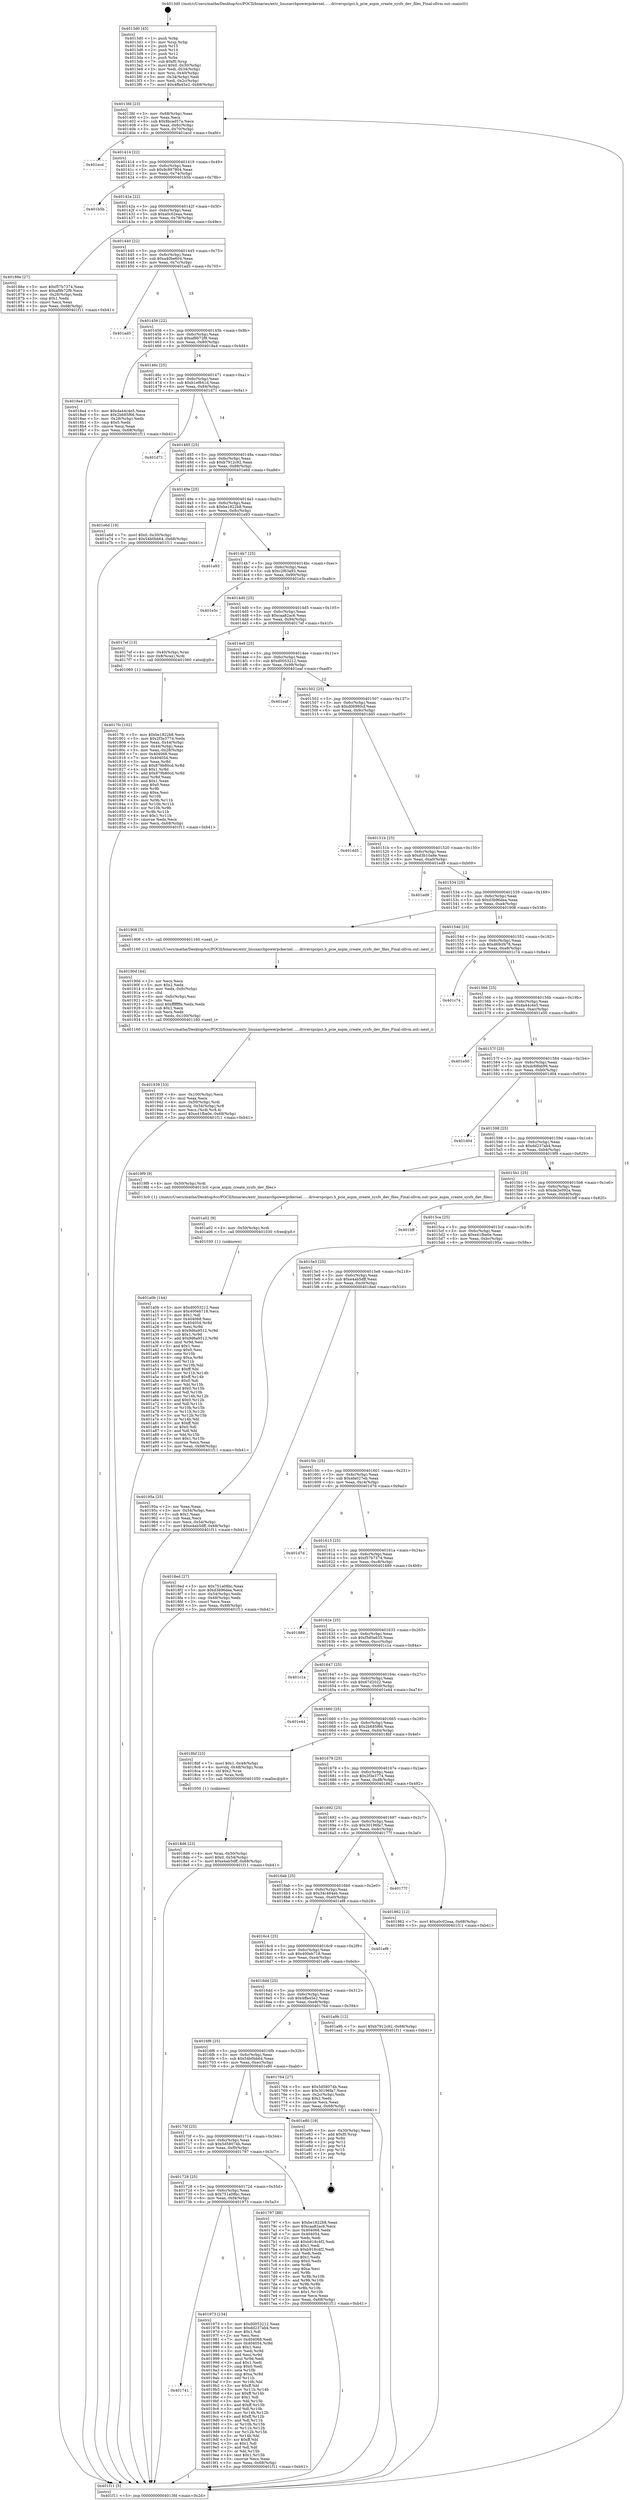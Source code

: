 digraph "0x4013d0" {
  label = "0x4013d0 (/mnt/c/Users/mathe/Desktop/tcc/POCII/binaries/extr_linuxarchpowerpckernel......driverspcipci.h_pcie_aspm_create_sysfs_dev_files_Final-ollvm.out::main(0))"
  labelloc = "t"
  node[shape=record]

  Entry [label="",width=0.3,height=0.3,shape=circle,fillcolor=black,style=filled]
  "0x4013fd" [label="{
     0x4013fd [23]\l
     | [instrs]\l
     &nbsp;&nbsp;0x4013fd \<+3\>: mov -0x68(%rbp),%eax\l
     &nbsp;&nbsp;0x401400 \<+2\>: mov %eax,%ecx\l
     &nbsp;&nbsp;0x401402 \<+6\>: sub $0x8bcad57a,%ecx\l
     &nbsp;&nbsp;0x401408 \<+3\>: mov %eax,-0x6c(%rbp)\l
     &nbsp;&nbsp;0x40140b \<+3\>: mov %ecx,-0x70(%rbp)\l
     &nbsp;&nbsp;0x40140e \<+6\>: je 0000000000401ecd \<main+0xafd\>\l
  }"]
  "0x401ecd" [label="{
     0x401ecd\l
  }", style=dashed]
  "0x401414" [label="{
     0x401414 [22]\l
     | [instrs]\l
     &nbsp;&nbsp;0x401414 \<+5\>: jmp 0000000000401419 \<main+0x49\>\l
     &nbsp;&nbsp;0x401419 \<+3\>: mov -0x6c(%rbp),%eax\l
     &nbsp;&nbsp;0x40141c \<+5\>: sub $0x9c897804,%eax\l
     &nbsp;&nbsp;0x401421 \<+3\>: mov %eax,-0x74(%rbp)\l
     &nbsp;&nbsp;0x401424 \<+6\>: je 0000000000401b5b \<main+0x78b\>\l
  }"]
  Exit [label="",width=0.3,height=0.3,shape=circle,fillcolor=black,style=filled,peripheries=2]
  "0x401b5b" [label="{
     0x401b5b\l
  }", style=dashed]
  "0x40142a" [label="{
     0x40142a [22]\l
     | [instrs]\l
     &nbsp;&nbsp;0x40142a \<+5\>: jmp 000000000040142f \<main+0x5f\>\l
     &nbsp;&nbsp;0x40142f \<+3\>: mov -0x6c(%rbp),%eax\l
     &nbsp;&nbsp;0x401432 \<+5\>: sub $0xa0c02eaa,%eax\l
     &nbsp;&nbsp;0x401437 \<+3\>: mov %eax,-0x78(%rbp)\l
     &nbsp;&nbsp;0x40143a \<+6\>: je 000000000040186e \<main+0x49e\>\l
  }"]
  "0x401a0b" [label="{
     0x401a0b [144]\l
     | [instrs]\l
     &nbsp;&nbsp;0x401a0b \<+5\>: mov $0xd0053212,%eax\l
     &nbsp;&nbsp;0x401a10 \<+5\>: mov $0x400eb718,%ecx\l
     &nbsp;&nbsp;0x401a15 \<+2\>: mov $0x1,%dl\l
     &nbsp;&nbsp;0x401a17 \<+7\>: mov 0x404068,%esi\l
     &nbsp;&nbsp;0x401a1e \<+8\>: mov 0x404054,%r8d\l
     &nbsp;&nbsp;0x401a26 \<+3\>: mov %esi,%r9d\l
     &nbsp;&nbsp;0x401a29 \<+7\>: sub $0x9d6a9512,%r9d\l
     &nbsp;&nbsp;0x401a30 \<+4\>: sub $0x1,%r9d\l
     &nbsp;&nbsp;0x401a34 \<+7\>: add $0x9d6a9512,%r9d\l
     &nbsp;&nbsp;0x401a3b \<+4\>: imul %r9d,%esi\l
     &nbsp;&nbsp;0x401a3f \<+3\>: and $0x1,%esi\l
     &nbsp;&nbsp;0x401a42 \<+3\>: cmp $0x0,%esi\l
     &nbsp;&nbsp;0x401a45 \<+4\>: sete %r10b\l
     &nbsp;&nbsp;0x401a49 \<+4\>: cmp $0xa,%r8d\l
     &nbsp;&nbsp;0x401a4d \<+4\>: setl %r11b\l
     &nbsp;&nbsp;0x401a51 \<+3\>: mov %r10b,%bl\l
     &nbsp;&nbsp;0x401a54 \<+3\>: xor $0xff,%bl\l
     &nbsp;&nbsp;0x401a57 \<+3\>: mov %r11b,%r14b\l
     &nbsp;&nbsp;0x401a5a \<+4\>: xor $0xff,%r14b\l
     &nbsp;&nbsp;0x401a5e \<+3\>: xor $0x0,%dl\l
     &nbsp;&nbsp;0x401a61 \<+3\>: mov %bl,%r15b\l
     &nbsp;&nbsp;0x401a64 \<+4\>: and $0x0,%r15b\l
     &nbsp;&nbsp;0x401a68 \<+3\>: and %dl,%r10b\l
     &nbsp;&nbsp;0x401a6b \<+3\>: mov %r14b,%r12b\l
     &nbsp;&nbsp;0x401a6e \<+4\>: and $0x0,%r12b\l
     &nbsp;&nbsp;0x401a72 \<+3\>: and %dl,%r11b\l
     &nbsp;&nbsp;0x401a75 \<+3\>: or %r10b,%r15b\l
     &nbsp;&nbsp;0x401a78 \<+3\>: or %r11b,%r12b\l
     &nbsp;&nbsp;0x401a7b \<+3\>: xor %r12b,%r15b\l
     &nbsp;&nbsp;0x401a7e \<+3\>: or %r14b,%bl\l
     &nbsp;&nbsp;0x401a81 \<+3\>: xor $0xff,%bl\l
     &nbsp;&nbsp;0x401a84 \<+3\>: or $0x0,%dl\l
     &nbsp;&nbsp;0x401a87 \<+2\>: and %dl,%bl\l
     &nbsp;&nbsp;0x401a89 \<+3\>: or %bl,%r15b\l
     &nbsp;&nbsp;0x401a8c \<+4\>: test $0x1,%r15b\l
     &nbsp;&nbsp;0x401a90 \<+3\>: cmovne %ecx,%eax\l
     &nbsp;&nbsp;0x401a93 \<+3\>: mov %eax,-0x68(%rbp)\l
     &nbsp;&nbsp;0x401a96 \<+5\>: jmp 0000000000401f11 \<main+0xb41\>\l
  }"]
  "0x40186e" [label="{
     0x40186e [27]\l
     | [instrs]\l
     &nbsp;&nbsp;0x40186e \<+5\>: mov $0xf57b7374,%eax\l
     &nbsp;&nbsp;0x401873 \<+5\>: mov $0xaf9b72f9,%ecx\l
     &nbsp;&nbsp;0x401878 \<+3\>: mov -0x28(%rbp),%edx\l
     &nbsp;&nbsp;0x40187b \<+3\>: cmp $0x1,%edx\l
     &nbsp;&nbsp;0x40187e \<+3\>: cmovl %ecx,%eax\l
     &nbsp;&nbsp;0x401881 \<+3\>: mov %eax,-0x68(%rbp)\l
     &nbsp;&nbsp;0x401884 \<+5\>: jmp 0000000000401f11 \<main+0xb41\>\l
  }"]
  "0x401440" [label="{
     0x401440 [22]\l
     | [instrs]\l
     &nbsp;&nbsp;0x401440 \<+5\>: jmp 0000000000401445 \<main+0x75\>\l
     &nbsp;&nbsp;0x401445 \<+3\>: mov -0x6c(%rbp),%eax\l
     &nbsp;&nbsp;0x401448 \<+5\>: sub $0xa40be604,%eax\l
     &nbsp;&nbsp;0x40144d \<+3\>: mov %eax,-0x7c(%rbp)\l
     &nbsp;&nbsp;0x401450 \<+6\>: je 0000000000401ad5 \<main+0x705\>\l
  }"]
  "0x401a02" [label="{
     0x401a02 [9]\l
     | [instrs]\l
     &nbsp;&nbsp;0x401a02 \<+4\>: mov -0x50(%rbp),%rdi\l
     &nbsp;&nbsp;0x401a06 \<+5\>: call 0000000000401030 \<free@plt\>\l
     | [calls]\l
     &nbsp;&nbsp;0x401030 \{1\} (unknown)\l
  }"]
  "0x401ad5" [label="{
     0x401ad5\l
  }", style=dashed]
  "0x401456" [label="{
     0x401456 [22]\l
     | [instrs]\l
     &nbsp;&nbsp;0x401456 \<+5\>: jmp 000000000040145b \<main+0x8b\>\l
     &nbsp;&nbsp;0x40145b \<+3\>: mov -0x6c(%rbp),%eax\l
     &nbsp;&nbsp;0x40145e \<+5\>: sub $0xaf9b72f9,%eax\l
     &nbsp;&nbsp;0x401463 \<+3\>: mov %eax,-0x80(%rbp)\l
     &nbsp;&nbsp;0x401466 \<+6\>: je 00000000004018a4 \<main+0x4d4\>\l
  }"]
  "0x401741" [label="{
     0x401741\l
  }", style=dashed]
  "0x4018a4" [label="{
     0x4018a4 [27]\l
     | [instrs]\l
     &nbsp;&nbsp;0x4018a4 \<+5\>: mov $0xda44c4e5,%eax\l
     &nbsp;&nbsp;0x4018a9 \<+5\>: mov $0x2b685f66,%ecx\l
     &nbsp;&nbsp;0x4018ae \<+3\>: mov -0x28(%rbp),%edx\l
     &nbsp;&nbsp;0x4018b1 \<+3\>: cmp $0x0,%edx\l
     &nbsp;&nbsp;0x4018b4 \<+3\>: cmove %ecx,%eax\l
     &nbsp;&nbsp;0x4018b7 \<+3\>: mov %eax,-0x68(%rbp)\l
     &nbsp;&nbsp;0x4018ba \<+5\>: jmp 0000000000401f11 \<main+0xb41\>\l
  }"]
  "0x40146c" [label="{
     0x40146c [25]\l
     | [instrs]\l
     &nbsp;&nbsp;0x40146c \<+5\>: jmp 0000000000401471 \<main+0xa1\>\l
     &nbsp;&nbsp;0x401471 \<+3\>: mov -0x6c(%rbp),%eax\l
     &nbsp;&nbsp;0x401474 \<+5\>: sub $0xb1ef641d,%eax\l
     &nbsp;&nbsp;0x401479 \<+6\>: mov %eax,-0x84(%rbp)\l
     &nbsp;&nbsp;0x40147f \<+6\>: je 0000000000401d71 \<main+0x9a1\>\l
  }"]
  "0x401973" [label="{
     0x401973 [134]\l
     | [instrs]\l
     &nbsp;&nbsp;0x401973 \<+5\>: mov $0xd0053212,%eax\l
     &nbsp;&nbsp;0x401978 \<+5\>: mov $0xdd237ab4,%ecx\l
     &nbsp;&nbsp;0x40197d \<+2\>: mov $0x1,%dl\l
     &nbsp;&nbsp;0x40197f \<+2\>: xor %esi,%esi\l
     &nbsp;&nbsp;0x401981 \<+7\>: mov 0x404068,%edi\l
     &nbsp;&nbsp;0x401988 \<+8\>: mov 0x404054,%r8d\l
     &nbsp;&nbsp;0x401990 \<+3\>: sub $0x1,%esi\l
     &nbsp;&nbsp;0x401993 \<+3\>: mov %edi,%r9d\l
     &nbsp;&nbsp;0x401996 \<+3\>: add %esi,%r9d\l
     &nbsp;&nbsp;0x401999 \<+4\>: imul %r9d,%edi\l
     &nbsp;&nbsp;0x40199d \<+3\>: and $0x1,%edi\l
     &nbsp;&nbsp;0x4019a0 \<+3\>: cmp $0x0,%edi\l
     &nbsp;&nbsp;0x4019a3 \<+4\>: sete %r10b\l
     &nbsp;&nbsp;0x4019a7 \<+4\>: cmp $0xa,%r8d\l
     &nbsp;&nbsp;0x4019ab \<+4\>: setl %r11b\l
     &nbsp;&nbsp;0x4019af \<+3\>: mov %r10b,%bl\l
     &nbsp;&nbsp;0x4019b2 \<+3\>: xor $0xff,%bl\l
     &nbsp;&nbsp;0x4019b5 \<+3\>: mov %r11b,%r14b\l
     &nbsp;&nbsp;0x4019b8 \<+4\>: xor $0xff,%r14b\l
     &nbsp;&nbsp;0x4019bc \<+3\>: xor $0x1,%dl\l
     &nbsp;&nbsp;0x4019bf \<+3\>: mov %bl,%r15b\l
     &nbsp;&nbsp;0x4019c2 \<+4\>: and $0xff,%r15b\l
     &nbsp;&nbsp;0x4019c6 \<+3\>: and %dl,%r10b\l
     &nbsp;&nbsp;0x4019c9 \<+3\>: mov %r14b,%r12b\l
     &nbsp;&nbsp;0x4019cc \<+4\>: and $0xff,%r12b\l
     &nbsp;&nbsp;0x4019d0 \<+3\>: and %dl,%r11b\l
     &nbsp;&nbsp;0x4019d3 \<+3\>: or %r10b,%r15b\l
     &nbsp;&nbsp;0x4019d6 \<+3\>: or %r11b,%r12b\l
     &nbsp;&nbsp;0x4019d9 \<+3\>: xor %r12b,%r15b\l
     &nbsp;&nbsp;0x4019dc \<+3\>: or %r14b,%bl\l
     &nbsp;&nbsp;0x4019df \<+3\>: xor $0xff,%bl\l
     &nbsp;&nbsp;0x4019e2 \<+3\>: or $0x1,%dl\l
     &nbsp;&nbsp;0x4019e5 \<+2\>: and %dl,%bl\l
     &nbsp;&nbsp;0x4019e7 \<+3\>: or %bl,%r15b\l
     &nbsp;&nbsp;0x4019ea \<+4\>: test $0x1,%r15b\l
     &nbsp;&nbsp;0x4019ee \<+3\>: cmovne %ecx,%eax\l
     &nbsp;&nbsp;0x4019f1 \<+3\>: mov %eax,-0x68(%rbp)\l
     &nbsp;&nbsp;0x4019f4 \<+5\>: jmp 0000000000401f11 \<main+0xb41\>\l
  }"]
  "0x401d71" [label="{
     0x401d71\l
  }", style=dashed]
  "0x401485" [label="{
     0x401485 [25]\l
     | [instrs]\l
     &nbsp;&nbsp;0x401485 \<+5\>: jmp 000000000040148a \<main+0xba\>\l
     &nbsp;&nbsp;0x40148a \<+3\>: mov -0x6c(%rbp),%eax\l
     &nbsp;&nbsp;0x40148d \<+5\>: sub $0xb7912c92,%eax\l
     &nbsp;&nbsp;0x401492 \<+6\>: mov %eax,-0x88(%rbp)\l
     &nbsp;&nbsp;0x401498 \<+6\>: je 0000000000401e6d \<main+0xa9d\>\l
  }"]
  "0x401939" [label="{
     0x401939 [33]\l
     | [instrs]\l
     &nbsp;&nbsp;0x401939 \<+6\>: mov -0x100(%rbp),%ecx\l
     &nbsp;&nbsp;0x40193f \<+3\>: imul %eax,%ecx\l
     &nbsp;&nbsp;0x401942 \<+4\>: mov -0x50(%rbp),%rdi\l
     &nbsp;&nbsp;0x401946 \<+4\>: movslq -0x54(%rbp),%r8\l
     &nbsp;&nbsp;0x40194a \<+4\>: mov %ecx,(%rdi,%r8,4)\l
     &nbsp;&nbsp;0x40194e \<+7\>: movl $0xe41fbe0e,-0x68(%rbp)\l
     &nbsp;&nbsp;0x401955 \<+5\>: jmp 0000000000401f11 \<main+0xb41\>\l
  }"]
  "0x401e6d" [label="{
     0x401e6d [19]\l
     | [instrs]\l
     &nbsp;&nbsp;0x401e6d \<+7\>: movl $0x0,-0x30(%rbp)\l
     &nbsp;&nbsp;0x401e74 \<+7\>: movl $0x54b0bb64,-0x68(%rbp)\l
     &nbsp;&nbsp;0x401e7b \<+5\>: jmp 0000000000401f11 \<main+0xb41\>\l
  }"]
  "0x40149e" [label="{
     0x40149e [25]\l
     | [instrs]\l
     &nbsp;&nbsp;0x40149e \<+5\>: jmp 00000000004014a3 \<main+0xd3\>\l
     &nbsp;&nbsp;0x4014a3 \<+3\>: mov -0x6c(%rbp),%eax\l
     &nbsp;&nbsp;0x4014a6 \<+5\>: sub $0xbe1822b8,%eax\l
     &nbsp;&nbsp;0x4014ab \<+6\>: mov %eax,-0x8c(%rbp)\l
     &nbsp;&nbsp;0x4014b1 \<+6\>: je 0000000000401e93 \<main+0xac3\>\l
  }"]
  "0x40190d" [label="{
     0x40190d [44]\l
     | [instrs]\l
     &nbsp;&nbsp;0x40190d \<+2\>: xor %ecx,%ecx\l
     &nbsp;&nbsp;0x40190f \<+5\>: mov $0x2,%edx\l
     &nbsp;&nbsp;0x401914 \<+6\>: mov %edx,-0xfc(%rbp)\l
     &nbsp;&nbsp;0x40191a \<+1\>: cltd\l
     &nbsp;&nbsp;0x40191b \<+6\>: mov -0xfc(%rbp),%esi\l
     &nbsp;&nbsp;0x401921 \<+2\>: idiv %esi\l
     &nbsp;&nbsp;0x401923 \<+6\>: imul $0xfffffffe,%edx,%edx\l
     &nbsp;&nbsp;0x401929 \<+3\>: sub $0x1,%ecx\l
     &nbsp;&nbsp;0x40192c \<+2\>: sub %ecx,%edx\l
     &nbsp;&nbsp;0x40192e \<+6\>: mov %edx,-0x100(%rbp)\l
     &nbsp;&nbsp;0x401934 \<+5\>: call 0000000000401160 \<next_i\>\l
     | [calls]\l
     &nbsp;&nbsp;0x401160 \{1\} (/mnt/c/Users/mathe/Desktop/tcc/POCII/binaries/extr_linuxarchpowerpckernel......driverspcipci.h_pcie_aspm_create_sysfs_dev_files_Final-ollvm.out::next_i)\l
  }"]
  "0x401e93" [label="{
     0x401e93\l
  }", style=dashed]
  "0x4014b7" [label="{
     0x4014b7 [25]\l
     | [instrs]\l
     &nbsp;&nbsp;0x4014b7 \<+5\>: jmp 00000000004014bc \<main+0xec\>\l
     &nbsp;&nbsp;0x4014bc \<+3\>: mov -0x6c(%rbp),%eax\l
     &nbsp;&nbsp;0x4014bf \<+5\>: sub $0xc2f63a93,%eax\l
     &nbsp;&nbsp;0x4014c4 \<+6\>: mov %eax,-0x90(%rbp)\l
     &nbsp;&nbsp;0x4014ca \<+6\>: je 0000000000401e5c \<main+0xa8c\>\l
  }"]
  "0x4018d6" [label="{
     0x4018d6 [23]\l
     | [instrs]\l
     &nbsp;&nbsp;0x4018d6 \<+4\>: mov %rax,-0x50(%rbp)\l
     &nbsp;&nbsp;0x4018da \<+7\>: movl $0x0,-0x54(%rbp)\l
     &nbsp;&nbsp;0x4018e1 \<+7\>: movl $0xe4ab5dff,-0x68(%rbp)\l
     &nbsp;&nbsp;0x4018e8 \<+5\>: jmp 0000000000401f11 \<main+0xb41\>\l
  }"]
  "0x401e5c" [label="{
     0x401e5c\l
  }", style=dashed]
  "0x4014d0" [label="{
     0x4014d0 [25]\l
     | [instrs]\l
     &nbsp;&nbsp;0x4014d0 \<+5\>: jmp 00000000004014d5 \<main+0x105\>\l
     &nbsp;&nbsp;0x4014d5 \<+3\>: mov -0x6c(%rbp),%eax\l
     &nbsp;&nbsp;0x4014d8 \<+5\>: sub $0xcaa82ac6,%eax\l
     &nbsp;&nbsp;0x4014dd \<+6\>: mov %eax,-0x94(%rbp)\l
     &nbsp;&nbsp;0x4014e3 \<+6\>: je 00000000004017ef \<main+0x41f\>\l
  }"]
  "0x4017fc" [label="{
     0x4017fc [102]\l
     | [instrs]\l
     &nbsp;&nbsp;0x4017fc \<+5\>: mov $0xbe1822b8,%ecx\l
     &nbsp;&nbsp;0x401801 \<+5\>: mov $0x2f3e3774,%edx\l
     &nbsp;&nbsp;0x401806 \<+3\>: mov %eax,-0x44(%rbp)\l
     &nbsp;&nbsp;0x401809 \<+3\>: mov -0x44(%rbp),%eax\l
     &nbsp;&nbsp;0x40180c \<+3\>: mov %eax,-0x28(%rbp)\l
     &nbsp;&nbsp;0x40180f \<+7\>: mov 0x404068,%eax\l
     &nbsp;&nbsp;0x401816 \<+7\>: mov 0x404054,%esi\l
     &nbsp;&nbsp;0x40181d \<+3\>: mov %eax,%r8d\l
     &nbsp;&nbsp;0x401820 \<+7\>: sub $0x879b80cd,%r8d\l
     &nbsp;&nbsp;0x401827 \<+4\>: sub $0x1,%r8d\l
     &nbsp;&nbsp;0x40182b \<+7\>: add $0x879b80cd,%r8d\l
     &nbsp;&nbsp;0x401832 \<+4\>: imul %r8d,%eax\l
     &nbsp;&nbsp;0x401836 \<+3\>: and $0x1,%eax\l
     &nbsp;&nbsp;0x401839 \<+3\>: cmp $0x0,%eax\l
     &nbsp;&nbsp;0x40183c \<+4\>: sete %r9b\l
     &nbsp;&nbsp;0x401840 \<+3\>: cmp $0xa,%esi\l
     &nbsp;&nbsp;0x401843 \<+4\>: setl %r10b\l
     &nbsp;&nbsp;0x401847 \<+3\>: mov %r9b,%r11b\l
     &nbsp;&nbsp;0x40184a \<+3\>: and %r10b,%r11b\l
     &nbsp;&nbsp;0x40184d \<+3\>: xor %r10b,%r9b\l
     &nbsp;&nbsp;0x401850 \<+3\>: or %r9b,%r11b\l
     &nbsp;&nbsp;0x401853 \<+4\>: test $0x1,%r11b\l
     &nbsp;&nbsp;0x401857 \<+3\>: cmovne %edx,%ecx\l
     &nbsp;&nbsp;0x40185a \<+3\>: mov %ecx,-0x68(%rbp)\l
     &nbsp;&nbsp;0x40185d \<+5\>: jmp 0000000000401f11 \<main+0xb41\>\l
  }"]
  "0x4017ef" [label="{
     0x4017ef [13]\l
     | [instrs]\l
     &nbsp;&nbsp;0x4017ef \<+4\>: mov -0x40(%rbp),%rax\l
     &nbsp;&nbsp;0x4017f3 \<+4\>: mov 0x8(%rax),%rdi\l
     &nbsp;&nbsp;0x4017f7 \<+5\>: call 0000000000401060 \<atoi@plt\>\l
     | [calls]\l
     &nbsp;&nbsp;0x401060 \{1\} (unknown)\l
  }"]
  "0x4014e9" [label="{
     0x4014e9 [25]\l
     | [instrs]\l
     &nbsp;&nbsp;0x4014e9 \<+5\>: jmp 00000000004014ee \<main+0x11e\>\l
     &nbsp;&nbsp;0x4014ee \<+3\>: mov -0x6c(%rbp),%eax\l
     &nbsp;&nbsp;0x4014f1 \<+5\>: sub $0xd0053212,%eax\l
     &nbsp;&nbsp;0x4014f6 \<+6\>: mov %eax,-0x98(%rbp)\l
     &nbsp;&nbsp;0x4014fc \<+6\>: je 0000000000401eaf \<main+0xadf\>\l
  }"]
  "0x401728" [label="{
     0x401728 [25]\l
     | [instrs]\l
     &nbsp;&nbsp;0x401728 \<+5\>: jmp 000000000040172d \<main+0x35d\>\l
     &nbsp;&nbsp;0x40172d \<+3\>: mov -0x6c(%rbp),%eax\l
     &nbsp;&nbsp;0x401730 \<+5\>: sub $0x751a08bc,%eax\l
     &nbsp;&nbsp;0x401735 \<+6\>: mov %eax,-0xf4(%rbp)\l
     &nbsp;&nbsp;0x40173b \<+6\>: je 0000000000401973 \<main+0x5a3\>\l
  }"]
  "0x401eaf" [label="{
     0x401eaf\l
  }", style=dashed]
  "0x401502" [label="{
     0x401502 [25]\l
     | [instrs]\l
     &nbsp;&nbsp;0x401502 \<+5\>: jmp 0000000000401507 \<main+0x137\>\l
     &nbsp;&nbsp;0x401507 \<+3\>: mov -0x6c(%rbp),%eax\l
     &nbsp;&nbsp;0x40150a \<+5\>: sub $0xd06980cf,%eax\l
     &nbsp;&nbsp;0x40150f \<+6\>: mov %eax,-0x9c(%rbp)\l
     &nbsp;&nbsp;0x401515 \<+6\>: je 0000000000401dd5 \<main+0xa05\>\l
  }"]
  "0x401797" [label="{
     0x401797 [88]\l
     | [instrs]\l
     &nbsp;&nbsp;0x401797 \<+5\>: mov $0xbe1822b8,%eax\l
     &nbsp;&nbsp;0x40179c \<+5\>: mov $0xcaa82ac6,%ecx\l
     &nbsp;&nbsp;0x4017a1 \<+7\>: mov 0x404068,%edx\l
     &nbsp;&nbsp;0x4017a8 \<+7\>: mov 0x404054,%esi\l
     &nbsp;&nbsp;0x4017af \<+2\>: mov %edx,%edi\l
     &nbsp;&nbsp;0x4017b1 \<+6\>: add $0xb918c4f2,%edi\l
     &nbsp;&nbsp;0x4017b7 \<+3\>: sub $0x1,%edi\l
     &nbsp;&nbsp;0x4017ba \<+6\>: sub $0xb918c4f2,%edi\l
     &nbsp;&nbsp;0x4017c0 \<+3\>: imul %edi,%edx\l
     &nbsp;&nbsp;0x4017c3 \<+3\>: and $0x1,%edx\l
     &nbsp;&nbsp;0x4017c6 \<+3\>: cmp $0x0,%edx\l
     &nbsp;&nbsp;0x4017c9 \<+4\>: sete %r8b\l
     &nbsp;&nbsp;0x4017cd \<+3\>: cmp $0xa,%esi\l
     &nbsp;&nbsp;0x4017d0 \<+4\>: setl %r9b\l
     &nbsp;&nbsp;0x4017d4 \<+3\>: mov %r8b,%r10b\l
     &nbsp;&nbsp;0x4017d7 \<+3\>: and %r9b,%r10b\l
     &nbsp;&nbsp;0x4017da \<+3\>: xor %r9b,%r8b\l
     &nbsp;&nbsp;0x4017dd \<+3\>: or %r8b,%r10b\l
     &nbsp;&nbsp;0x4017e0 \<+4\>: test $0x1,%r10b\l
     &nbsp;&nbsp;0x4017e4 \<+3\>: cmovne %ecx,%eax\l
     &nbsp;&nbsp;0x4017e7 \<+3\>: mov %eax,-0x68(%rbp)\l
     &nbsp;&nbsp;0x4017ea \<+5\>: jmp 0000000000401f11 \<main+0xb41\>\l
  }"]
  "0x401dd5" [label="{
     0x401dd5\l
  }", style=dashed]
  "0x40151b" [label="{
     0x40151b [25]\l
     | [instrs]\l
     &nbsp;&nbsp;0x40151b \<+5\>: jmp 0000000000401520 \<main+0x150\>\l
     &nbsp;&nbsp;0x401520 \<+3\>: mov -0x6c(%rbp),%eax\l
     &nbsp;&nbsp;0x401523 \<+5\>: sub $0xd3b10a8e,%eax\l
     &nbsp;&nbsp;0x401528 \<+6\>: mov %eax,-0xa0(%rbp)\l
     &nbsp;&nbsp;0x40152e \<+6\>: je 0000000000401ed9 \<main+0xb09\>\l
  }"]
  "0x40170f" [label="{
     0x40170f [25]\l
     | [instrs]\l
     &nbsp;&nbsp;0x40170f \<+5\>: jmp 0000000000401714 \<main+0x344\>\l
     &nbsp;&nbsp;0x401714 \<+3\>: mov -0x6c(%rbp),%eax\l
     &nbsp;&nbsp;0x401717 \<+5\>: sub $0x5d58074b,%eax\l
     &nbsp;&nbsp;0x40171c \<+6\>: mov %eax,-0xf0(%rbp)\l
     &nbsp;&nbsp;0x401722 \<+6\>: je 0000000000401797 \<main+0x3c7\>\l
  }"]
  "0x401ed9" [label="{
     0x401ed9\l
  }", style=dashed]
  "0x401534" [label="{
     0x401534 [25]\l
     | [instrs]\l
     &nbsp;&nbsp;0x401534 \<+5\>: jmp 0000000000401539 \<main+0x169\>\l
     &nbsp;&nbsp;0x401539 \<+3\>: mov -0x6c(%rbp),%eax\l
     &nbsp;&nbsp;0x40153c \<+5\>: sub $0xd3b96dea,%eax\l
     &nbsp;&nbsp;0x401541 \<+6\>: mov %eax,-0xa4(%rbp)\l
     &nbsp;&nbsp;0x401547 \<+6\>: je 0000000000401908 \<main+0x538\>\l
  }"]
  "0x401e80" [label="{
     0x401e80 [19]\l
     | [instrs]\l
     &nbsp;&nbsp;0x401e80 \<+3\>: mov -0x30(%rbp),%eax\l
     &nbsp;&nbsp;0x401e83 \<+7\>: add $0xf0,%rsp\l
     &nbsp;&nbsp;0x401e8a \<+1\>: pop %rbx\l
     &nbsp;&nbsp;0x401e8b \<+2\>: pop %r12\l
     &nbsp;&nbsp;0x401e8d \<+2\>: pop %r14\l
     &nbsp;&nbsp;0x401e8f \<+2\>: pop %r15\l
     &nbsp;&nbsp;0x401e91 \<+1\>: pop %rbp\l
     &nbsp;&nbsp;0x401e92 \<+1\>: ret\l
  }"]
  "0x401908" [label="{
     0x401908 [5]\l
     | [instrs]\l
     &nbsp;&nbsp;0x401908 \<+5\>: call 0000000000401160 \<next_i\>\l
     | [calls]\l
     &nbsp;&nbsp;0x401160 \{1\} (/mnt/c/Users/mathe/Desktop/tcc/POCII/binaries/extr_linuxarchpowerpckernel......driverspcipci.h_pcie_aspm_create_sysfs_dev_files_Final-ollvm.out::next_i)\l
  }"]
  "0x40154d" [label="{
     0x40154d [25]\l
     | [instrs]\l
     &nbsp;&nbsp;0x40154d \<+5\>: jmp 0000000000401552 \<main+0x182\>\l
     &nbsp;&nbsp;0x401552 \<+3\>: mov -0x6c(%rbp),%eax\l
     &nbsp;&nbsp;0x401555 \<+5\>: sub $0xd69cf478,%eax\l
     &nbsp;&nbsp;0x40155a \<+6\>: mov %eax,-0xa8(%rbp)\l
     &nbsp;&nbsp;0x401560 \<+6\>: je 0000000000401c74 \<main+0x8a4\>\l
  }"]
  "0x4013d0" [label="{
     0x4013d0 [45]\l
     | [instrs]\l
     &nbsp;&nbsp;0x4013d0 \<+1\>: push %rbp\l
     &nbsp;&nbsp;0x4013d1 \<+3\>: mov %rsp,%rbp\l
     &nbsp;&nbsp;0x4013d4 \<+2\>: push %r15\l
     &nbsp;&nbsp;0x4013d6 \<+2\>: push %r14\l
     &nbsp;&nbsp;0x4013d8 \<+2\>: push %r12\l
     &nbsp;&nbsp;0x4013da \<+1\>: push %rbx\l
     &nbsp;&nbsp;0x4013db \<+7\>: sub $0xf0,%rsp\l
     &nbsp;&nbsp;0x4013e2 \<+7\>: movl $0x0,-0x30(%rbp)\l
     &nbsp;&nbsp;0x4013e9 \<+3\>: mov %edi,-0x34(%rbp)\l
     &nbsp;&nbsp;0x4013ec \<+4\>: mov %rsi,-0x40(%rbp)\l
     &nbsp;&nbsp;0x4013f0 \<+3\>: mov -0x34(%rbp),%edi\l
     &nbsp;&nbsp;0x4013f3 \<+3\>: mov %edi,-0x2c(%rbp)\l
     &nbsp;&nbsp;0x4013f6 \<+7\>: movl $0x4ffa45e2,-0x68(%rbp)\l
  }"]
  "0x401c74" [label="{
     0x401c74\l
  }", style=dashed]
  "0x401566" [label="{
     0x401566 [25]\l
     | [instrs]\l
     &nbsp;&nbsp;0x401566 \<+5\>: jmp 000000000040156b \<main+0x19b\>\l
     &nbsp;&nbsp;0x40156b \<+3\>: mov -0x6c(%rbp),%eax\l
     &nbsp;&nbsp;0x40156e \<+5\>: sub $0xda44c4e5,%eax\l
     &nbsp;&nbsp;0x401573 \<+6\>: mov %eax,-0xac(%rbp)\l
     &nbsp;&nbsp;0x401579 \<+6\>: je 0000000000401e50 \<main+0xa80\>\l
  }"]
  "0x401f11" [label="{
     0x401f11 [5]\l
     | [instrs]\l
     &nbsp;&nbsp;0x401f11 \<+5\>: jmp 00000000004013fd \<main+0x2d\>\l
  }"]
  "0x401e50" [label="{
     0x401e50\l
  }", style=dashed]
  "0x40157f" [label="{
     0x40157f [25]\l
     | [instrs]\l
     &nbsp;&nbsp;0x40157f \<+5\>: jmp 0000000000401584 \<main+0x1b4\>\l
     &nbsp;&nbsp;0x401584 \<+3\>: mov -0x6c(%rbp),%eax\l
     &nbsp;&nbsp;0x401587 \<+5\>: sub $0xdc68bb99,%eax\l
     &nbsp;&nbsp;0x40158c \<+6\>: mov %eax,-0xb0(%rbp)\l
     &nbsp;&nbsp;0x401592 \<+6\>: je 0000000000401d04 \<main+0x934\>\l
  }"]
  "0x4016f6" [label="{
     0x4016f6 [25]\l
     | [instrs]\l
     &nbsp;&nbsp;0x4016f6 \<+5\>: jmp 00000000004016fb \<main+0x32b\>\l
     &nbsp;&nbsp;0x4016fb \<+3\>: mov -0x6c(%rbp),%eax\l
     &nbsp;&nbsp;0x4016fe \<+5\>: sub $0x54b0bb64,%eax\l
     &nbsp;&nbsp;0x401703 \<+6\>: mov %eax,-0xec(%rbp)\l
     &nbsp;&nbsp;0x401709 \<+6\>: je 0000000000401e80 \<main+0xab0\>\l
  }"]
  "0x401d04" [label="{
     0x401d04\l
  }", style=dashed]
  "0x401598" [label="{
     0x401598 [25]\l
     | [instrs]\l
     &nbsp;&nbsp;0x401598 \<+5\>: jmp 000000000040159d \<main+0x1cd\>\l
     &nbsp;&nbsp;0x40159d \<+3\>: mov -0x6c(%rbp),%eax\l
     &nbsp;&nbsp;0x4015a0 \<+5\>: sub $0xdd237ab4,%eax\l
     &nbsp;&nbsp;0x4015a5 \<+6\>: mov %eax,-0xb4(%rbp)\l
     &nbsp;&nbsp;0x4015ab \<+6\>: je 00000000004019f9 \<main+0x629\>\l
  }"]
  "0x401764" [label="{
     0x401764 [27]\l
     | [instrs]\l
     &nbsp;&nbsp;0x401764 \<+5\>: mov $0x5d58074b,%eax\l
     &nbsp;&nbsp;0x401769 \<+5\>: mov $0x30196fa7,%ecx\l
     &nbsp;&nbsp;0x40176e \<+3\>: mov -0x2c(%rbp),%edx\l
     &nbsp;&nbsp;0x401771 \<+3\>: cmp $0x2,%edx\l
     &nbsp;&nbsp;0x401774 \<+3\>: cmovne %ecx,%eax\l
     &nbsp;&nbsp;0x401777 \<+3\>: mov %eax,-0x68(%rbp)\l
     &nbsp;&nbsp;0x40177a \<+5\>: jmp 0000000000401f11 \<main+0xb41\>\l
  }"]
  "0x4019f9" [label="{
     0x4019f9 [9]\l
     | [instrs]\l
     &nbsp;&nbsp;0x4019f9 \<+4\>: mov -0x50(%rbp),%rdi\l
     &nbsp;&nbsp;0x4019fd \<+5\>: call 00000000004013c0 \<pcie_aspm_create_sysfs_dev_files\>\l
     | [calls]\l
     &nbsp;&nbsp;0x4013c0 \{1\} (/mnt/c/Users/mathe/Desktop/tcc/POCII/binaries/extr_linuxarchpowerpckernel......driverspcipci.h_pcie_aspm_create_sysfs_dev_files_Final-ollvm.out::pcie_aspm_create_sysfs_dev_files)\l
  }"]
  "0x4015b1" [label="{
     0x4015b1 [25]\l
     | [instrs]\l
     &nbsp;&nbsp;0x4015b1 \<+5\>: jmp 00000000004015b6 \<main+0x1e6\>\l
     &nbsp;&nbsp;0x4015b6 \<+3\>: mov -0x6c(%rbp),%eax\l
     &nbsp;&nbsp;0x4015b9 \<+5\>: sub $0xde2e092a,%eax\l
     &nbsp;&nbsp;0x4015be \<+6\>: mov %eax,-0xb8(%rbp)\l
     &nbsp;&nbsp;0x4015c4 \<+6\>: je 0000000000401bff \<main+0x82f\>\l
  }"]
  "0x4016dd" [label="{
     0x4016dd [25]\l
     | [instrs]\l
     &nbsp;&nbsp;0x4016dd \<+5\>: jmp 00000000004016e2 \<main+0x312\>\l
     &nbsp;&nbsp;0x4016e2 \<+3\>: mov -0x6c(%rbp),%eax\l
     &nbsp;&nbsp;0x4016e5 \<+5\>: sub $0x4ffa45e2,%eax\l
     &nbsp;&nbsp;0x4016ea \<+6\>: mov %eax,-0xe8(%rbp)\l
     &nbsp;&nbsp;0x4016f0 \<+6\>: je 0000000000401764 \<main+0x394\>\l
  }"]
  "0x401bff" [label="{
     0x401bff\l
  }", style=dashed]
  "0x4015ca" [label="{
     0x4015ca [25]\l
     | [instrs]\l
     &nbsp;&nbsp;0x4015ca \<+5\>: jmp 00000000004015cf \<main+0x1ff\>\l
     &nbsp;&nbsp;0x4015cf \<+3\>: mov -0x6c(%rbp),%eax\l
     &nbsp;&nbsp;0x4015d2 \<+5\>: sub $0xe41fbe0e,%eax\l
     &nbsp;&nbsp;0x4015d7 \<+6\>: mov %eax,-0xbc(%rbp)\l
     &nbsp;&nbsp;0x4015dd \<+6\>: je 000000000040195a \<main+0x58a\>\l
  }"]
  "0x401a9b" [label="{
     0x401a9b [12]\l
     | [instrs]\l
     &nbsp;&nbsp;0x401a9b \<+7\>: movl $0xb7912c92,-0x68(%rbp)\l
     &nbsp;&nbsp;0x401aa2 \<+5\>: jmp 0000000000401f11 \<main+0xb41\>\l
  }"]
  "0x40195a" [label="{
     0x40195a [25]\l
     | [instrs]\l
     &nbsp;&nbsp;0x40195a \<+2\>: xor %eax,%eax\l
     &nbsp;&nbsp;0x40195c \<+3\>: mov -0x54(%rbp),%ecx\l
     &nbsp;&nbsp;0x40195f \<+3\>: sub $0x1,%eax\l
     &nbsp;&nbsp;0x401962 \<+2\>: sub %eax,%ecx\l
     &nbsp;&nbsp;0x401964 \<+3\>: mov %ecx,-0x54(%rbp)\l
     &nbsp;&nbsp;0x401967 \<+7\>: movl $0xe4ab5dff,-0x68(%rbp)\l
     &nbsp;&nbsp;0x40196e \<+5\>: jmp 0000000000401f11 \<main+0xb41\>\l
  }"]
  "0x4015e3" [label="{
     0x4015e3 [25]\l
     | [instrs]\l
     &nbsp;&nbsp;0x4015e3 \<+5\>: jmp 00000000004015e8 \<main+0x218\>\l
     &nbsp;&nbsp;0x4015e8 \<+3\>: mov -0x6c(%rbp),%eax\l
     &nbsp;&nbsp;0x4015eb \<+5\>: sub $0xe4ab5dff,%eax\l
     &nbsp;&nbsp;0x4015f0 \<+6\>: mov %eax,-0xc0(%rbp)\l
     &nbsp;&nbsp;0x4015f6 \<+6\>: je 00000000004018ed \<main+0x51d\>\l
  }"]
  "0x4016c4" [label="{
     0x4016c4 [25]\l
     | [instrs]\l
     &nbsp;&nbsp;0x4016c4 \<+5\>: jmp 00000000004016c9 \<main+0x2f9\>\l
     &nbsp;&nbsp;0x4016c9 \<+3\>: mov -0x6c(%rbp),%eax\l
     &nbsp;&nbsp;0x4016cc \<+5\>: sub $0x400eb718,%eax\l
     &nbsp;&nbsp;0x4016d1 \<+6\>: mov %eax,-0xe4(%rbp)\l
     &nbsp;&nbsp;0x4016d7 \<+6\>: je 0000000000401a9b \<main+0x6cb\>\l
  }"]
  "0x4018ed" [label="{
     0x4018ed [27]\l
     | [instrs]\l
     &nbsp;&nbsp;0x4018ed \<+5\>: mov $0x751a08bc,%eax\l
     &nbsp;&nbsp;0x4018f2 \<+5\>: mov $0xd3b96dea,%ecx\l
     &nbsp;&nbsp;0x4018f7 \<+3\>: mov -0x54(%rbp),%edx\l
     &nbsp;&nbsp;0x4018fa \<+3\>: cmp -0x48(%rbp),%edx\l
     &nbsp;&nbsp;0x4018fd \<+3\>: cmovl %ecx,%eax\l
     &nbsp;&nbsp;0x401900 \<+3\>: mov %eax,-0x68(%rbp)\l
     &nbsp;&nbsp;0x401903 \<+5\>: jmp 0000000000401f11 \<main+0xb41\>\l
  }"]
  "0x4015fc" [label="{
     0x4015fc [25]\l
     | [instrs]\l
     &nbsp;&nbsp;0x4015fc \<+5\>: jmp 0000000000401601 \<main+0x231\>\l
     &nbsp;&nbsp;0x401601 \<+3\>: mov -0x6c(%rbp),%eax\l
     &nbsp;&nbsp;0x401604 \<+5\>: sub $0xefa027eb,%eax\l
     &nbsp;&nbsp;0x401609 \<+6\>: mov %eax,-0xc4(%rbp)\l
     &nbsp;&nbsp;0x40160f \<+6\>: je 0000000000401d7d \<main+0x9ad\>\l
  }"]
  "0x401ef8" [label="{
     0x401ef8\l
  }", style=dashed]
  "0x401d7d" [label="{
     0x401d7d\l
  }", style=dashed]
  "0x401615" [label="{
     0x401615 [25]\l
     | [instrs]\l
     &nbsp;&nbsp;0x401615 \<+5\>: jmp 000000000040161a \<main+0x24a\>\l
     &nbsp;&nbsp;0x40161a \<+3\>: mov -0x6c(%rbp),%eax\l
     &nbsp;&nbsp;0x40161d \<+5\>: sub $0xf57b7374,%eax\l
     &nbsp;&nbsp;0x401622 \<+6\>: mov %eax,-0xc8(%rbp)\l
     &nbsp;&nbsp;0x401628 \<+6\>: je 0000000000401889 \<main+0x4b9\>\l
  }"]
  "0x4016ab" [label="{
     0x4016ab [25]\l
     | [instrs]\l
     &nbsp;&nbsp;0x4016ab \<+5\>: jmp 00000000004016b0 \<main+0x2e0\>\l
     &nbsp;&nbsp;0x4016b0 \<+3\>: mov -0x6c(%rbp),%eax\l
     &nbsp;&nbsp;0x4016b3 \<+5\>: sub $0x34c464eb,%eax\l
     &nbsp;&nbsp;0x4016b8 \<+6\>: mov %eax,-0xe0(%rbp)\l
     &nbsp;&nbsp;0x4016be \<+6\>: je 0000000000401ef8 \<main+0xb28\>\l
  }"]
  "0x401889" [label="{
     0x401889\l
  }", style=dashed]
  "0x40162e" [label="{
     0x40162e [25]\l
     | [instrs]\l
     &nbsp;&nbsp;0x40162e \<+5\>: jmp 0000000000401633 \<main+0x263\>\l
     &nbsp;&nbsp;0x401633 \<+3\>: mov -0x6c(%rbp),%eax\l
     &nbsp;&nbsp;0x401636 \<+5\>: sub $0xf5d0a635,%eax\l
     &nbsp;&nbsp;0x40163b \<+6\>: mov %eax,-0xcc(%rbp)\l
     &nbsp;&nbsp;0x401641 \<+6\>: je 0000000000401c1a \<main+0x84a\>\l
  }"]
  "0x40177f" [label="{
     0x40177f\l
  }", style=dashed]
  "0x401c1a" [label="{
     0x401c1a\l
  }", style=dashed]
  "0x401647" [label="{
     0x401647 [25]\l
     | [instrs]\l
     &nbsp;&nbsp;0x401647 \<+5\>: jmp 000000000040164c \<main+0x27c\>\l
     &nbsp;&nbsp;0x40164c \<+3\>: mov -0x6c(%rbp),%eax\l
     &nbsp;&nbsp;0x40164f \<+5\>: sub $0x67d2022,%eax\l
     &nbsp;&nbsp;0x401654 \<+6\>: mov %eax,-0xd0(%rbp)\l
     &nbsp;&nbsp;0x40165a \<+6\>: je 0000000000401e44 \<main+0xa74\>\l
  }"]
  "0x401692" [label="{
     0x401692 [25]\l
     | [instrs]\l
     &nbsp;&nbsp;0x401692 \<+5\>: jmp 0000000000401697 \<main+0x2c7\>\l
     &nbsp;&nbsp;0x401697 \<+3\>: mov -0x6c(%rbp),%eax\l
     &nbsp;&nbsp;0x40169a \<+5\>: sub $0x30196fa7,%eax\l
     &nbsp;&nbsp;0x40169f \<+6\>: mov %eax,-0xdc(%rbp)\l
     &nbsp;&nbsp;0x4016a5 \<+6\>: je 000000000040177f \<main+0x3af\>\l
  }"]
  "0x401e44" [label="{
     0x401e44\l
  }", style=dashed]
  "0x401660" [label="{
     0x401660 [25]\l
     | [instrs]\l
     &nbsp;&nbsp;0x401660 \<+5\>: jmp 0000000000401665 \<main+0x295\>\l
     &nbsp;&nbsp;0x401665 \<+3\>: mov -0x6c(%rbp),%eax\l
     &nbsp;&nbsp;0x401668 \<+5\>: sub $0x2b685f66,%eax\l
     &nbsp;&nbsp;0x40166d \<+6\>: mov %eax,-0xd4(%rbp)\l
     &nbsp;&nbsp;0x401673 \<+6\>: je 00000000004018bf \<main+0x4ef\>\l
  }"]
  "0x401862" [label="{
     0x401862 [12]\l
     | [instrs]\l
     &nbsp;&nbsp;0x401862 \<+7\>: movl $0xa0c02eaa,-0x68(%rbp)\l
     &nbsp;&nbsp;0x401869 \<+5\>: jmp 0000000000401f11 \<main+0xb41\>\l
  }"]
  "0x4018bf" [label="{
     0x4018bf [23]\l
     | [instrs]\l
     &nbsp;&nbsp;0x4018bf \<+7\>: movl $0x1,-0x48(%rbp)\l
     &nbsp;&nbsp;0x4018c6 \<+4\>: movslq -0x48(%rbp),%rax\l
     &nbsp;&nbsp;0x4018ca \<+4\>: shl $0x2,%rax\l
     &nbsp;&nbsp;0x4018ce \<+3\>: mov %rax,%rdi\l
     &nbsp;&nbsp;0x4018d1 \<+5\>: call 0000000000401050 \<malloc@plt\>\l
     | [calls]\l
     &nbsp;&nbsp;0x401050 \{1\} (unknown)\l
  }"]
  "0x401679" [label="{
     0x401679 [25]\l
     | [instrs]\l
     &nbsp;&nbsp;0x401679 \<+5\>: jmp 000000000040167e \<main+0x2ae\>\l
     &nbsp;&nbsp;0x40167e \<+3\>: mov -0x6c(%rbp),%eax\l
     &nbsp;&nbsp;0x401681 \<+5\>: sub $0x2f3e3774,%eax\l
     &nbsp;&nbsp;0x401686 \<+6\>: mov %eax,-0xd8(%rbp)\l
     &nbsp;&nbsp;0x40168c \<+6\>: je 0000000000401862 \<main+0x492\>\l
  }"]
  Entry -> "0x4013d0" [label=" 1"]
  "0x4013fd" -> "0x401ecd" [label=" 0"]
  "0x4013fd" -> "0x401414" [label=" 16"]
  "0x401e80" -> Exit [label=" 1"]
  "0x401414" -> "0x401b5b" [label=" 0"]
  "0x401414" -> "0x40142a" [label=" 16"]
  "0x401e6d" -> "0x401f11" [label=" 1"]
  "0x40142a" -> "0x40186e" [label=" 1"]
  "0x40142a" -> "0x401440" [label=" 15"]
  "0x401a9b" -> "0x401f11" [label=" 1"]
  "0x401440" -> "0x401ad5" [label=" 0"]
  "0x401440" -> "0x401456" [label=" 15"]
  "0x401a0b" -> "0x401f11" [label=" 1"]
  "0x401456" -> "0x4018a4" [label=" 1"]
  "0x401456" -> "0x40146c" [label=" 14"]
  "0x401a02" -> "0x401a0b" [label=" 1"]
  "0x40146c" -> "0x401d71" [label=" 0"]
  "0x40146c" -> "0x401485" [label=" 14"]
  "0x4019f9" -> "0x401a02" [label=" 1"]
  "0x401485" -> "0x401e6d" [label=" 1"]
  "0x401485" -> "0x40149e" [label=" 13"]
  "0x401728" -> "0x401741" [label=" 0"]
  "0x40149e" -> "0x401e93" [label=" 0"]
  "0x40149e" -> "0x4014b7" [label=" 13"]
  "0x401728" -> "0x401973" [label=" 1"]
  "0x4014b7" -> "0x401e5c" [label=" 0"]
  "0x4014b7" -> "0x4014d0" [label=" 13"]
  "0x401973" -> "0x401f11" [label=" 1"]
  "0x4014d0" -> "0x4017ef" [label=" 1"]
  "0x4014d0" -> "0x4014e9" [label=" 12"]
  "0x40195a" -> "0x401f11" [label=" 1"]
  "0x4014e9" -> "0x401eaf" [label=" 0"]
  "0x4014e9" -> "0x401502" [label=" 12"]
  "0x401939" -> "0x401f11" [label=" 1"]
  "0x401502" -> "0x401dd5" [label=" 0"]
  "0x401502" -> "0x40151b" [label=" 12"]
  "0x40190d" -> "0x401939" [label=" 1"]
  "0x40151b" -> "0x401ed9" [label=" 0"]
  "0x40151b" -> "0x401534" [label=" 12"]
  "0x4018ed" -> "0x401f11" [label=" 2"]
  "0x401534" -> "0x401908" [label=" 1"]
  "0x401534" -> "0x40154d" [label=" 11"]
  "0x4018d6" -> "0x401f11" [label=" 1"]
  "0x40154d" -> "0x401c74" [label=" 0"]
  "0x40154d" -> "0x401566" [label=" 11"]
  "0x4018a4" -> "0x401f11" [label=" 1"]
  "0x401566" -> "0x401e50" [label=" 0"]
  "0x401566" -> "0x40157f" [label=" 11"]
  "0x40186e" -> "0x401f11" [label=" 1"]
  "0x40157f" -> "0x401d04" [label=" 0"]
  "0x40157f" -> "0x401598" [label=" 11"]
  "0x401862" -> "0x401f11" [label=" 1"]
  "0x401598" -> "0x4019f9" [label=" 1"]
  "0x401598" -> "0x4015b1" [label=" 10"]
  "0x4017fc" -> "0x401f11" [label=" 1"]
  "0x4015b1" -> "0x401bff" [label=" 0"]
  "0x4015b1" -> "0x4015ca" [label=" 10"]
  "0x401797" -> "0x401f11" [label=" 1"]
  "0x4015ca" -> "0x40195a" [label=" 1"]
  "0x4015ca" -> "0x4015e3" [label=" 9"]
  "0x40170f" -> "0x401728" [label=" 1"]
  "0x4015e3" -> "0x4018ed" [label=" 2"]
  "0x4015e3" -> "0x4015fc" [label=" 7"]
  "0x401908" -> "0x40190d" [label=" 1"]
  "0x4015fc" -> "0x401d7d" [label=" 0"]
  "0x4015fc" -> "0x401615" [label=" 7"]
  "0x4016f6" -> "0x40170f" [label=" 2"]
  "0x401615" -> "0x401889" [label=" 0"]
  "0x401615" -> "0x40162e" [label=" 7"]
  "0x4018bf" -> "0x4018d6" [label=" 1"]
  "0x40162e" -> "0x401c1a" [label=" 0"]
  "0x40162e" -> "0x401647" [label=" 7"]
  "0x401f11" -> "0x4013fd" [label=" 15"]
  "0x401647" -> "0x401e44" [label=" 0"]
  "0x401647" -> "0x401660" [label=" 7"]
  "0x401764" -> "0x401f11" [label=" 1"]
  "0x401660" -> "0x4018bf" [label=" 1"]
  "0x401660" -> "0x401679" [label=" 6"]
  "0x4016dd" -> "0x4016f6" [label=" 3"]
  "0x401679" -> "0x401862" [label=" 1"]
  "0x401679" -> "0x401692" [label=" 5"]
  "0x4013d0" -> "0x4013fd" [label=" 1"]
  "0x401692" -> "0x40177f" [label=" 0"]
  "0x401692" -> "0x4016ab" [label=" 5"]
  "0x4016f6" -> "0x401e80" [label=" 1"]
  "0x4016ab" -> "0x401ef8" [label=" 0"]
  "0x4016ab" -> "0x4016c4" [label=" 5"]
  "0x40170f" -> "0x401797" [label=" 1"]
  "0x4016c4" -> "0x401a9b" [label=" 1"]
  "0x4016c4" -> "0x4016dd" [label=" 4"]
  "0x4017ef" -> "0x4017fc" [label=" 1"]
  "0x4016dd" -> "0x401764" [label=" 1"]
}
